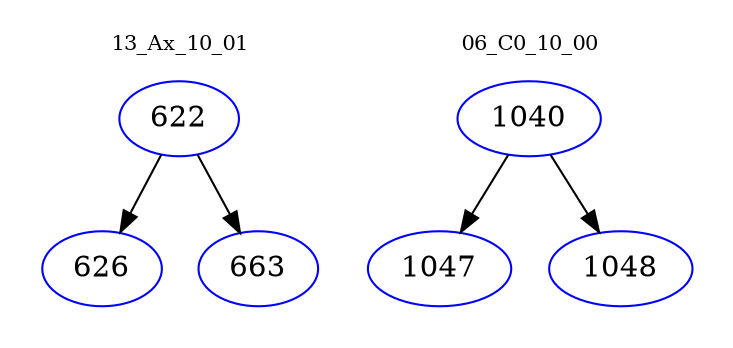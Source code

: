 digraph{
subgraph cluster_0 {
color = white
label = "13_Ax_10_01";
fontsize=10;
T0_622 [label="622", color="blue"]
T0_622 -> T0_626 [color="black"]
T0_626 [label="626", color="blue"]
T0_622 -> T0_663 [color="black"]
T0_663 [label="663", color="blue"]
}
subgraph cluster_1 {
color = white
label = "06_C0_10_00";
fontsize=10;
T1_1040 [label="1040", color="blue"]
T1_1040 -> T1_1047 [color="black"]
T1_1047 [label="1047", color="blue"]
T1_1040 -> T1_1048 [color="black"]
T1_1048 [label="1048", color="blue"]
}
}
